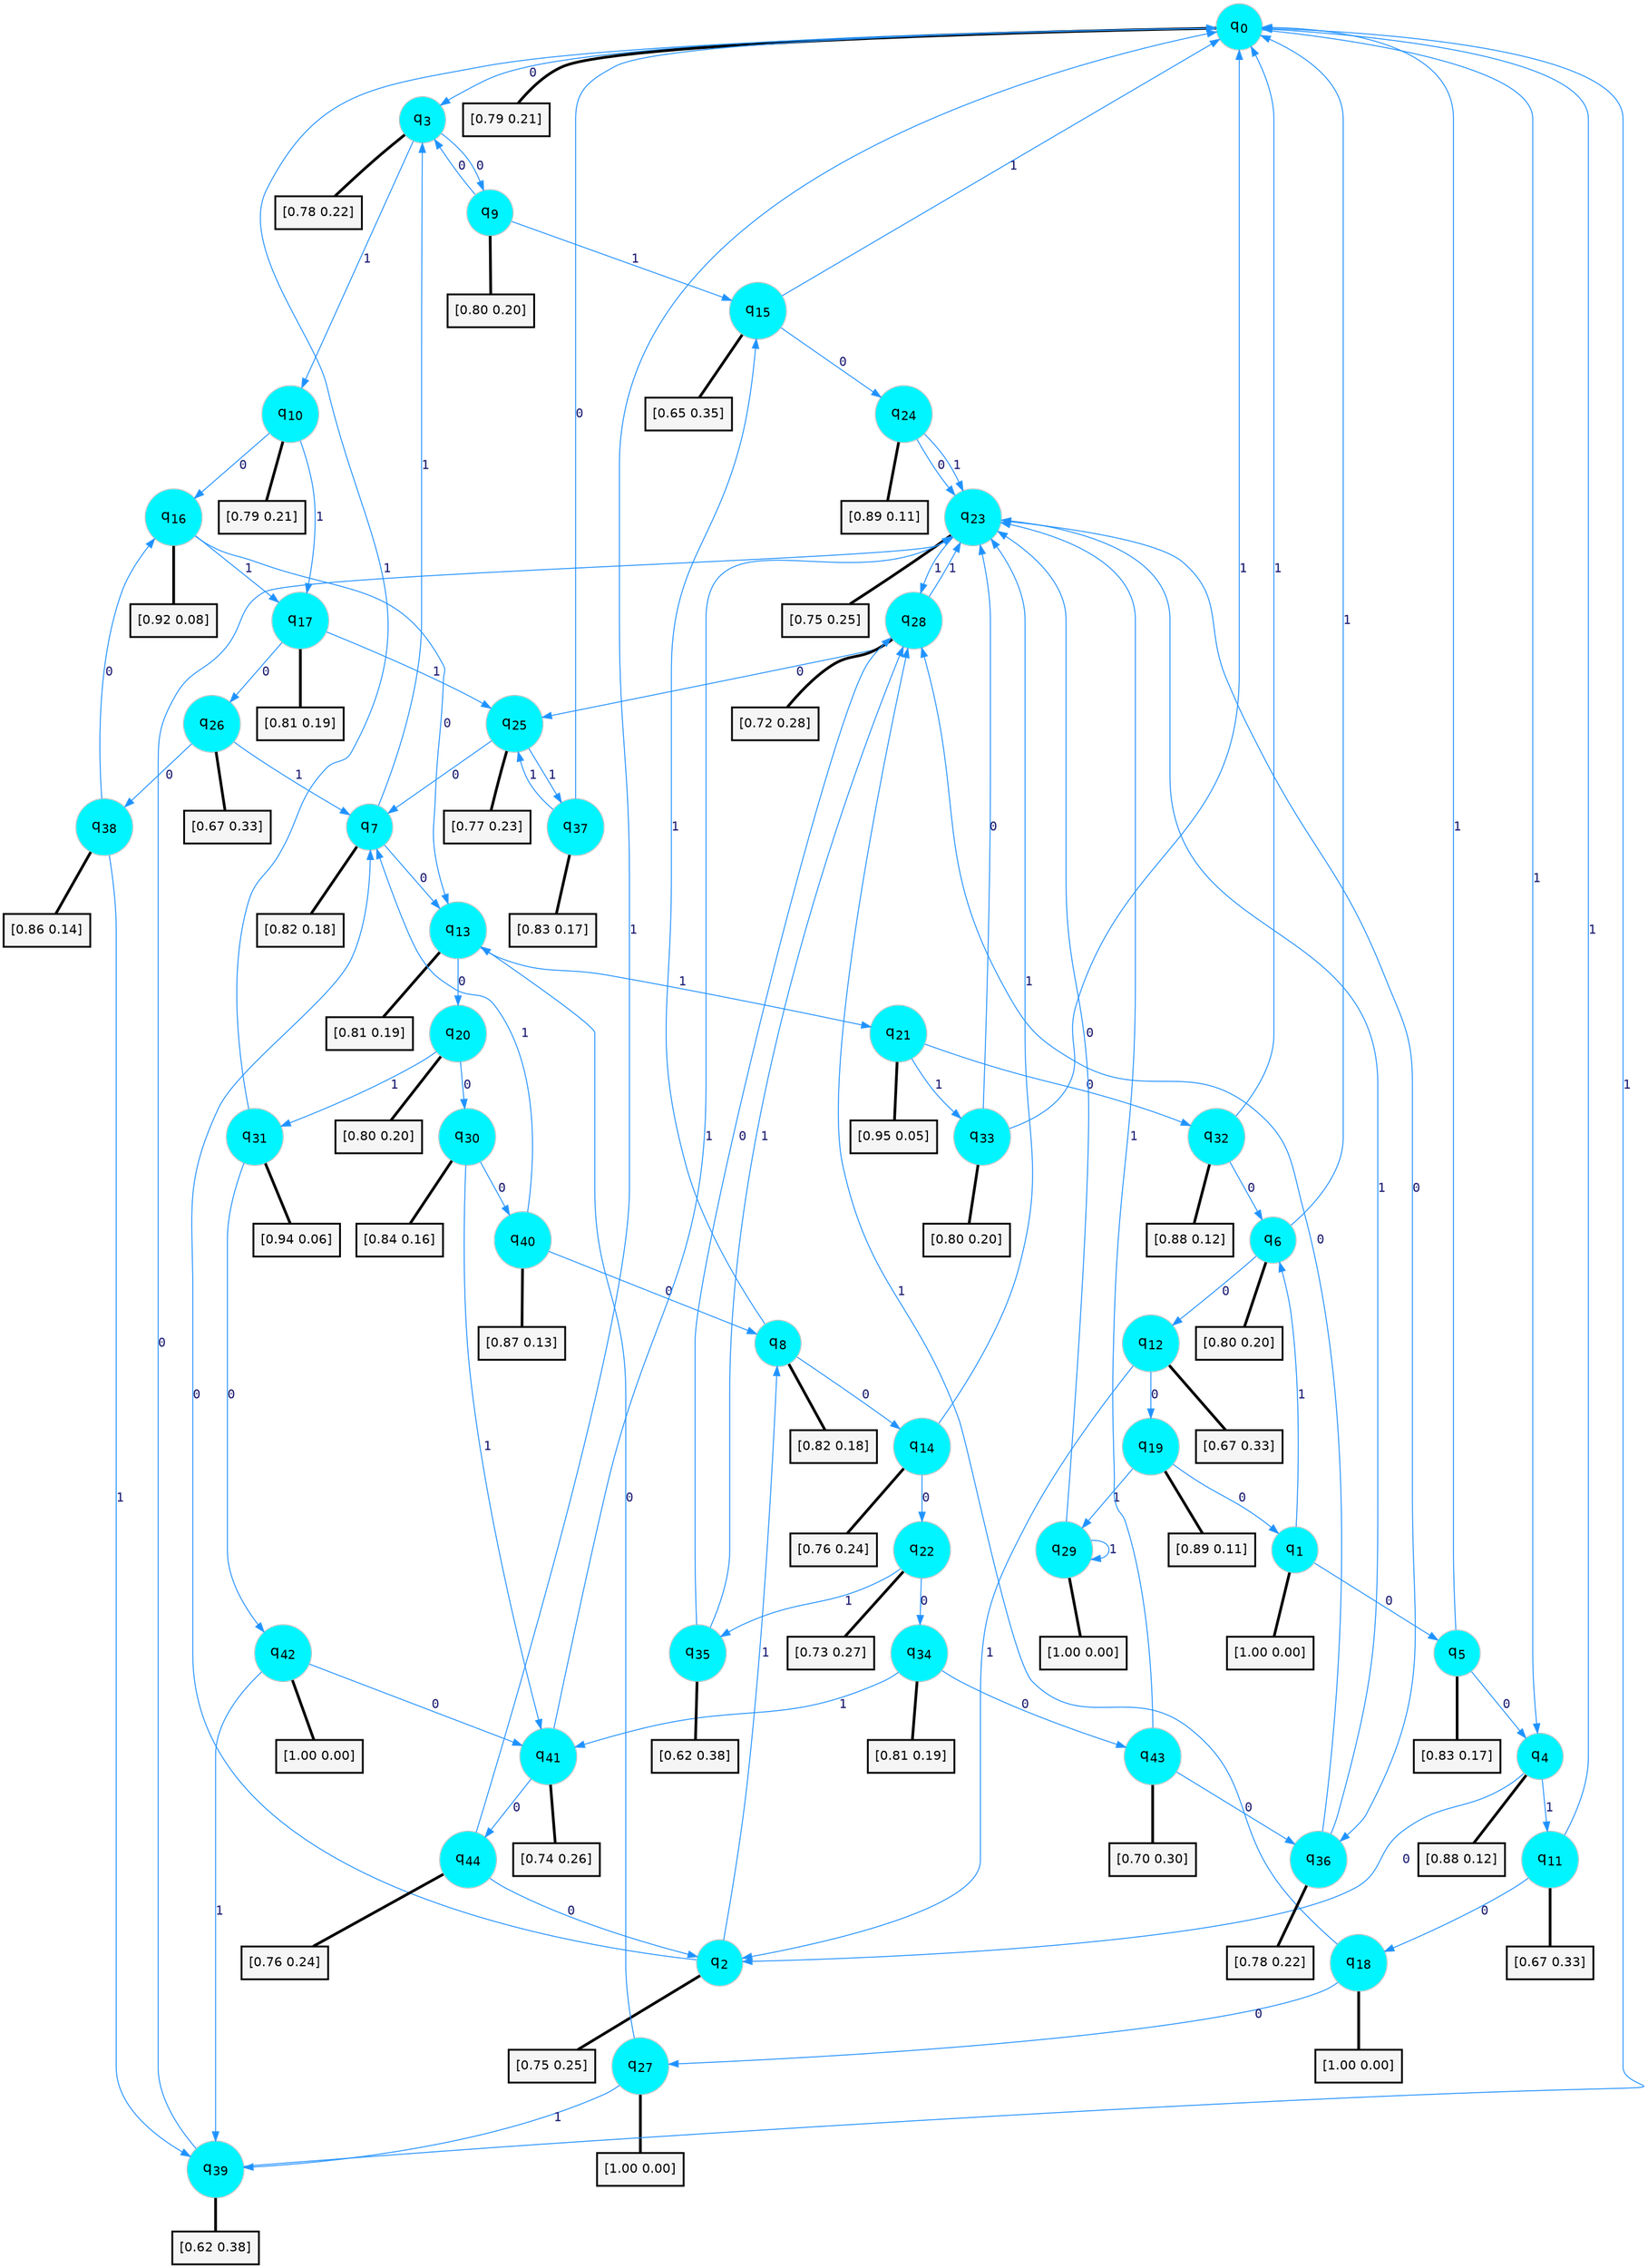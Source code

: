 digraph G {
graph [
bgcolor=transparent, dpi=300, rankdir=TD, size="40,25"];
node [
color=gray, fillcolor=turquoise1, fontcolor=black, fontname=Helvetica, fontsize=16, fontweight=bold, shape=circle, style=filled];
edge [
arrowsize=1, color=dodgerblue1, fontcolor=midnightblue, fontname=courier, fontweight=bold, penwidth=1, style=solid, weight=20];
0[label=<q<SUB>0</SUB>>];
1[label=<q<SUB>1</SUB>>];
2[label=<q<SUB>2</SUB>>];
3[label=<q<SUB>3</SUB>>];
4[label=<q<SUB>4</SUB>>];
5[label=<q<SUB>5</SUB>>];
6[label=<q<SUB>6</SUB>>];
7[label=<q<SUB>7</SUB>>];
8[label=<q<SUB>8</SUB>>];
9[label=<q<SUB>9</SUB>>];
10[label=<q<SUB>10</SUB>>];
11[label=<q<SUB>11</SUB>>];
12[label=<q<SUB>12</SUB>>];
13[label=<q<SUB>13</SUB>>];
14[label=<q<SUB>14</SUB>>];
15[label=<q<SUB>15</SUB>>];
16[label=<q<SUB>16</SUB>>];
17[label=<q<SUB>17</SUB>>];
18[label=<q<SUB>18</SUB>>];
19[label=<q<SUB>19</SUB>>];
20[label=<q<SUB>20</SUB>>];
21[label=<q<SUB>21</SUB>>];
22[label=<q<SUB>22</SUB>>];
23[label=<q<SUB>23</SUB>>];
24[label=<q<SUB>24</SUB>>];
25[label=<q<SUB>25</SUB>>];
26[label=<q<SUB>26</SUB>>];
27[label=<q<SUB>27</SUB>>];
28[label=<q<SUB>28</SUB>>];
29[label=<q<SUB>29</SUB>>];
30[label=<q<SUB>30</SUB>>];
31[label=<q<SUB>31</SUB>>];
32[label=<q<SUB>32</SUB>>];
33[label=<q<SUB>33</SUB>>];
34[label=<q<SUB>34</SUB>>];
35[label=<q<SUB>35</SUB>>];
36[label=<q<SUB>36</SUB>>];
37[label=<q<SUB>37</SUB>>];
38[label=<q<SUB>38</SUB>>];
39[label=<q<SUB>39</SUB>>];
40[label=<q<SUB>40</SUB>>];
41[label=<q<SUB>41</SUB>>];
42[label=<q<SUB>42</SUB>>];
43[label=<q<SUB>43</SUB>>];
44[label=<q<SUB>44</SUB>>];
45[label="[0.79 0.21]", shape=box,fontcolor=black, fontname=Helvetica, fontsize=14, penwidth=2, fillcolor=whitesmoke,color=black];
46[label="[1.00 0.00]", shape=box,fontcolor=black, fontname=Helvetica, fontsize=14, penwidth=2, fillcolor=whitesmoke,color=black];
47[label="[0.75 0.25]", shape=box,fontcolor=black, fontname=Helvetica, fontsize=14, penwidth=2, fillcolor=whitesmoke,color=black];
48[label="[0.78 0.22]", shape=box,fontcolor=black, fontname=Helvetica, fontsize=14, penwidth=2, fillcolor=whitesmoke,color=black];
49[label="[0.88 0.12]", shape=box,fontcolor=black, fontname=Helvetica, fontsize=14, penwidth=2, fillcolor=whitesmoke,color=black];
50[label="[0.83 0.17]", shape=box,fontcolor=black, fontname=Helvetica, fontsize=14, penwidth=2, fillcolor=whitesmoke,color=black];
51[label="[0.80 0.20]", shape=box,fontcolor=black, fontname=Helvetica, fontsize=14, penwidth=2, fillcolor=whitesmoke,color=black];
52[label="[0.82 0.18]", shape=box,fontcolor=black, fontname=Helvetica, fontsize=14, penwidth=2, fillcolor=whitesmoke,color=black];
53[label="[0.82 0.18]", shape=box,fontcolor=black, fontname=Helvetica, fontsize=14, penwidth=2, fillcolor=whitesmoke,color=black];
54[label="[0.80 0.20]", shape=box,fontcolor=black, fontname=Helvetica, fontsize=14, penwidth=2, fillcolor=whitesmoke,color=black];
55[label="[0.79 0.21]", shape=box,fontcolor=black, fontname=Helvetica, fontsize=14, penwidth=2, fillcolor=whitesmoke,color=black];
56[label="[0.67 0.33]", shape=box,fontcolor=black, fontname=Helvetica, fontsize=14, penwidth=2, fillcolor=whitesmoke,color=black];
57[label="[0.67 0.33]", shape=box,fontcolor=black, fontname=Helvetica, fontsize=14, penwidth=2, fillcolor=whitesmoke,color=black];
58[label="[0.81 0.19]", shape=box,fontcolor=black, fontname=Helvetica, fontsize=14, penwidth=2, fillcolor=whitesmoke,color=black];
59[label="[0.76 0.24]", shape=box,fontcolor=black, fontname=Helvetica, fontsize=14, penwidth=2, fillcolor=whitesmoke,color=black];
60[label="[0.65 0.35]", shape=box,fontcolor=black, fontname=Helvetica, fontsize=14, penwidth=2, fillcolor=whitesmoke,color=black];
61[label="[0.92 0.08]", shape=box,fontcolor=black, fontname=Helvetica, fontsize=14, penwidth=2, fillcolor=whitesmoke,color=black];
62[label="[0.81 0.19]", shape=box,fontcolor=black, fontname=Helvetica, fontsize=14, penwidth=2, fillcolor=whitesmoke,color=black];
63[label="[1.00 0.00]", shape=box,fontcolor=black, fontname=Helvetica, fontsize=14, penwidth=2, fillcolor=whitesmoke,color=black];
64[label="[0.89 0.11]", shape=box,fontcolor=black, fontname=Helvetica, fontsize=14, penwidth=2, fillcolor=whitesmoke,color=black];
65[label="[0.80 0.20]", shape=box,fontcolor=black, fontname=Helvetica, fontsize=14, penwidth=2, fillcolor=whitesmoke,color=black];
66[label="[0.95 0.05]", shape=box,fontcolor=black, fontname=Helvetica, fontsize=14, penwidth=2, fillcolor=whitesmoke,color=black];
67[label="[0.73 0.27]", shape=box,fontcolor=black, fontname=Helvetica, fontsize=14, penwidth=2, fillcolor=whitesmoke,color=black];
68[label="[0.75 0.25]", shape=box,fontcolor=black, fontname=Helvetica, fontsize=14, penwidth=2, fillcolor=whitesmoke,color=black];
69[label="[0.89 0.11]", shape=box,fontcolor=black, fontname=Helvetica, fontsize=14, penwidth=2, fillcolor=whitesmoke,color=black];
70[label="[0.77 0.23]", shape=box,fontcolor=black, fontname=Helvetica, fontsize=14, penwidth=2, fillcolor=whitesmoke,color=black];
71[label="[0.67 0.33]", shape=box,fontcolor=black, fontname=Helvetica, fontsize=14, penwidth=2, fillcolor=whitesmoke,color=black];
72[label="[1.00 0.00]", shape=box,fontcolor=black, fontname=Helvetica, fontsize=14, penwidth=2, fillcolor=whitesmoke,color=black];
73[label="[0.72 0.28]", shape=box,fontcolor=black, fontname=Helvetica, fontsize=14, penwidth=2, fillcolor=whitesmoke,color=black];
74[label="[1.00 0.00]", shape=box,fontcolor=black, fontname=Helvetica, fontsize=14, penwidth=2, fillcolor=whitesmoke,color=black];
75[label="[0.84 0.16]", shape=box,fontcolor=black, fontname=Helvetica, fontsize=14, penwidth=2, fillcolor=whitesmoke,color=black];
76[label="[0.94 0.06]", shape=box,fontcolor=black, fontname=Helvetica, fontsize=14, penwidth=2, fillcolor=whitesmoke,color=black];
77[label="[0.88 0.12]", shape=box,fontcolor=black, fontname=Helvetica, fontsize=14, penwidth=2, fillcolor=whitesmoke,color=black];
78[label="[0.80 0.20]", shape=box,fontcolor=black, fontname=Helvetica, fontsize=14, penwidth=2, fillcolor=whitesmoke,color=black];
79[label="[0.81 0.19]", shape=box,fontcolor=black, fontname=Helvetica, fontsize=14, penwidth=2, fillcolor=whitesmoke,color=black];
80[label="[0.62 0.38]", shape=box,fontcolor=black, fontname=Helvetica, fontsize=14, penwidth=2, fillcolor=whitesmoke,color=black];
81[label="[0.78 0.22]", shape=box,fontcolor=black, fontname=Helvetica, fontsize=14, penwidth=2, fillcolor=whitesmoke,color=black];
82[label="[0.83 0.17]", shape=box,fontcolor=black, fontname=Helvetica, fontsize=14, penwidth=2, fillcolor=whitesmoke,color=black];
83[label="[0.86 0.14]", shape=box,fontcolor=black, fontname=Helvetica, fontsize=14, penwidth=2, fillcolor=whitesmoke,color=black];
84[label="[0.62 0.38]", shape=box,fontcolor=black, fontname=Helvetica, fontsize=14, penwidth=2, fillcolor=whitesmoke,color=black];
85[label="[0.87 0.13]", shape=box,fontcolor=black, fontname=Helvetica, fontsize=14, penwidth=2, fillcolor=whitesmoke,color=black];
86[label="[0.74 0.26]", shape=box,fontcolor=black, fontname=Helvetica, fontsize=14, penwidth=2, fillcolor=whitesmoke,color=black];
87[label="[1.00 0.00]", shape=box,fontcolor=black, fontname=Helvetica, fontsize=14, penwidth=2, fillcolor=whitesmoke,color=black];
88[label="[0.70 0.30]", shape=box,fontcolor=black, fontname=Helvetica, fontsize=14, penwidth=2, fillcolor=whitesmoke,color=black];
89[label="[0.76 0.24]", shape=box,fontcolor=black, fontname=Helvetica, fontsize=14, penwidth=2, fillcolor=whitesmoke,color=black];
0->3 [label=0];
0->4 [label=1];
0->45 [arrowhead=none, penwidth=3,color=black];
1->5 [label=0];
1->6 [label=1];
1->46 [arrowhead=none, penwidth=3,color=black];
2->7 [label=0];
2->8 [label=1];
2->47 [arrowhead=none, penwidth=3,color=black];
3->9 [label=0];
3->10 [label=1];
3->48 [arrowhead=none, penwidth=3,color=black];
4->2 [label=0];
4->11 [label=1];
4->49 [arrowhead=none, penwidth=3,color=black];
5->4 [label=0];
5->0 [label=1];
5->50 [arrowhead=none, penwidth=3,color=black];
6->12 [label=0];
6->0 [label=1];
6->51 [arrowhead=none, penwidth=3,color=black];
7->13 [label=0];
7->3 [label=1];
7->52 [arrowhead=none, penwidth=3,color=black];
8->14 [label=0];
8->15 [label=1];
8->53 [arrowhead=none, penwidth=3,color=black];
9->3 [label=0];
9->15 [label=1];
9->54 [arrowhead=none, penwidth=3,color=black];
10->16 [label=0];
10->17 [label=1];
10->55 [arrowhead=none, penwidth=3,color=black];
11->18 [label=0];
11->0 [label=1];
11->56 [arrowhead=none, penwidth=3,color=black];
12->19 [label=0];
12->2 [label=1];
12->57 [arrowhead=none, penwidth=3,color=black];
13->20 [label=0];
13->21 [label=1];
13->58 [arrowhead=none, penwidth=3,color=black];
14->22 [label=0];
14->23 [label=1];
14->59 [arrowhead=none, penwidth=3,color=black];
15->24 [label=0];
15->0 [label=1];
15->60 [arrowhead=none, penwidth=3,color=black];
16->13 [label=0];
16->17 [label=1];
16->61 [arrowhead=none, penwidth=3,color=black];
17->26 [label=0];
17->25 [label=1];
17->62 [arrowhead=none, penwidth=3,color=black];
18->27 [label=0];
18->28 [label=1];
18->63 [arrowhead=none, penwidth=3,color=black];
19->1 [label=0];
19->29 [label=1];
19->64 [arrowhead=none, penwidth=3,color=black];
20->30 [label=0];
20->31 [label=1];
20->65 [arrowhead=none, penwidth=3,color=black];
21->32 [label=0];
21->33 [label=1];
21->66 [arrowhead=none, penwidth=3,color=black];
22->34 [label=0];
22->35 [label=1];
22->67 [arrowhead=none, penwidth=3,color=black];
23->36 [label=0];
23->28 [label=1];
23->68 [arrowhead=none, penwidth=3,color=black];
24->23 [label=0];
24->23 [label=1];
24->69 [arrowhead=none, penwidth=3,color=black];
25->7 [label=0];
25->37 [label=1];
25->70 [arrowhead=none, penwidth=3,color=black];
26->38 [label=0];
26->7 [label=1];
26->71 [arrowhead=none, penwidth=3,color=black];
27->13 [label=0];
27->39 [label=1];
27->72 [arrowhead=none, penwidth=3,color=black];
28->25 [label=0];
28->23 [label=1];
28->73 [arrowhead=none, penwidth=3,color=black];
29->23 [label=0];
29->29 [label=1];
29->74 [arrowhead=none, penwidth=3,color=black];
30->40 [label=0];
30->41 [label=1];
30->75 [arrowhead=none, penwidth=3,color=black];
31->42 [label=0];
31->0 [label=1];
31->76 [arrowhead=none, penwidth=3,color=black];
32->6 [label=0];
32->0 [label=1];
32->77 [arrowhead=none, penwidth=3,color=black];
33->23 [label=0];
33->0 [label=1];
33->78 [arrowhead=none, penwidth=3,color=black];
34->43 [label=0];
34->41 [label=1];
34->79 [arrowhead=none, penwidth=3,color=black];
35->28 [label=0];
35->28 [label=1];
35->80 [arrowhead=none, penwidth=3,color=black];
36->28 [label=0];
36->23 [label=1];
36->81 [arrowhead=none, penwidth=3,color=black];
37->0 [label=0];
37->25 [label=1];
37->82 [arrowhead=none, penwidth=3,color=black];
38->16 [label=0];
38->39 [label=1];
38->83 [arrowhead=none, penwidth=3,color=black];
39->23 [label=0];
39->0 [label=1];
39->84 [arrowhead=none, penwidth=3,color=black];
40->8 [label=0];
40->7 [label=1];
40->85 [arrowhead=none, penwidth=3,color=black];
41->44 [label=0];
41->23 [label=1];
41->86 [arrowhead=none, penwidth=3,color=black];
42->41 [label=0];
42->39 [label=1];
42->87 [arrowhead=none, penwidth=3,color=black];
43->36 [label=0];
43->23 [label=1];
43->88 [arrowhead=none, penwidth=3,color=black];
44->2 [label=0];
44->0 [label=1];
44->89 [arrowhead=none, penwidth=3,color=black];
}
